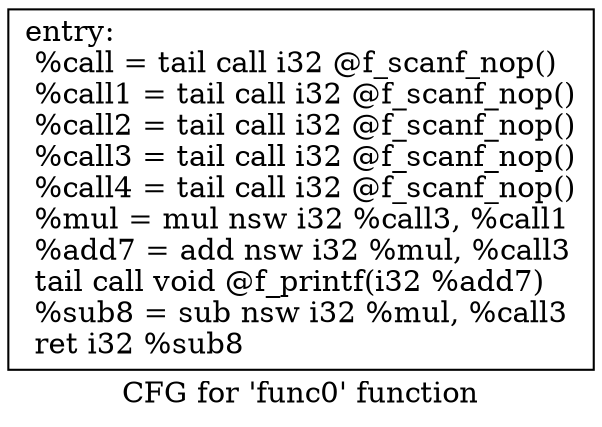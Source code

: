 digraph "CFG for 'func0' function" {
	label="CFG for 'func0' function";

	Node0x55c9d3d3fee0 [shape=record,label="{entry:\l  %call = tail call i32 @f_scanf_nop()\l  %call1 = tail call i32 @f_scanf_nop()\l  %call2 = tail call i32 @f_scanf_nop()\l  %call3 = tail call i32 @f_scanf_nop()\l  %call4 = tail call i32 @f_scanf_nop()\l  %mul = mul nsw i32 %call3, %call1\l  %add7 = add nsw i32 %mul, %call3\l  tail call void @f_printf(i32 %add7)\l  %sub8 = sub nsw i32 %mul, %call3\l  ret i32 %sub8\l}"];
}
